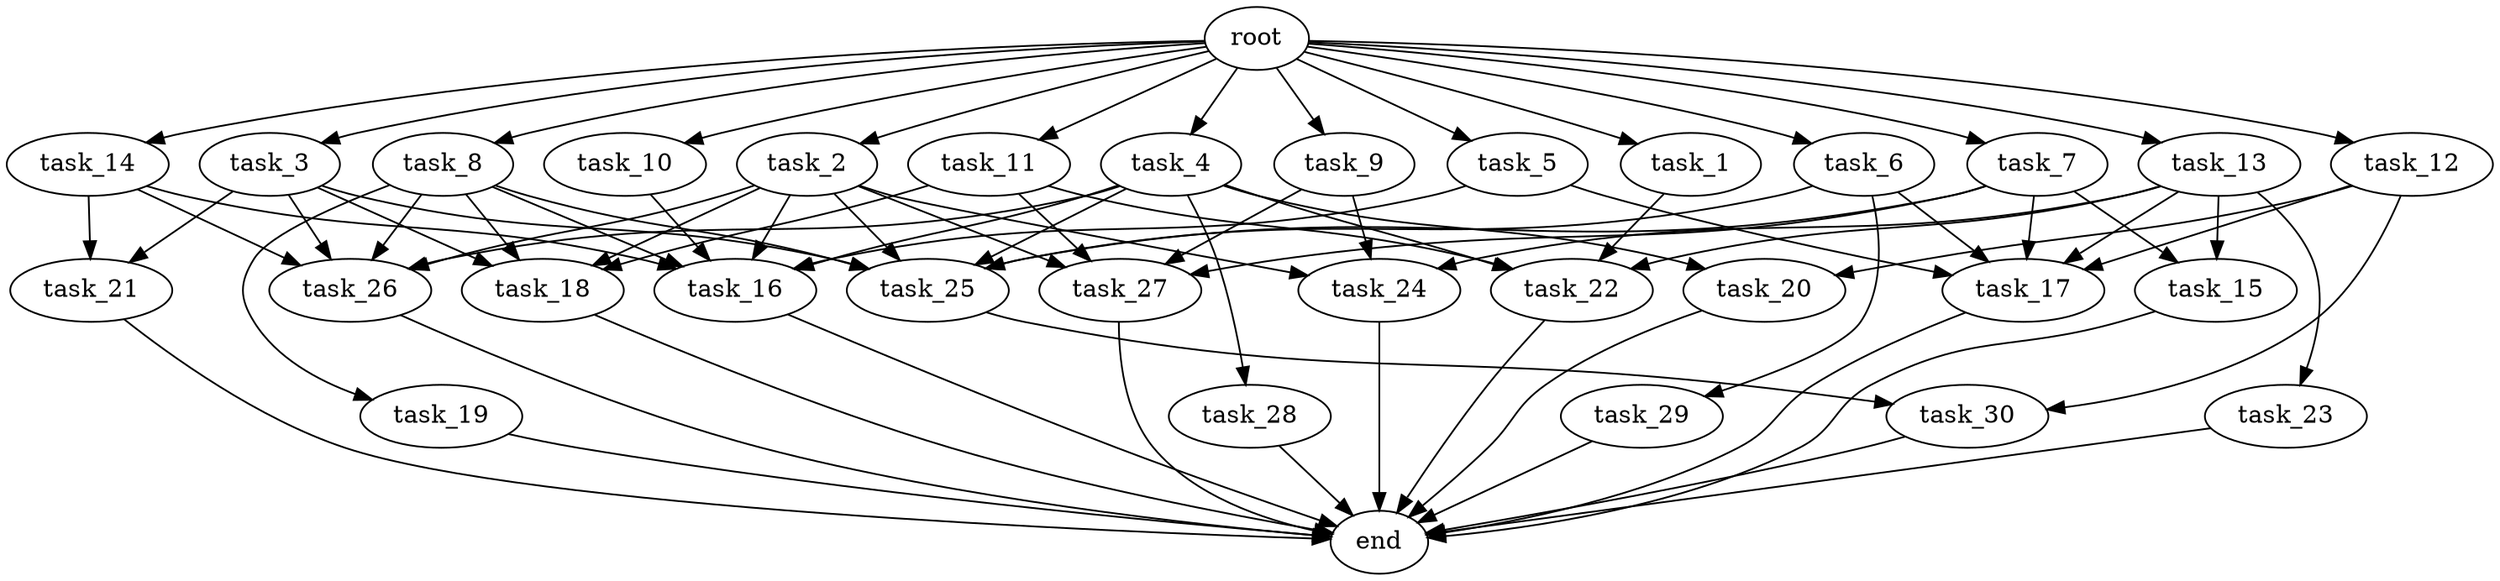 digraph G {
  root [size="0.000000e+00"];
  task_1 [size="6.946500e+10"];
  task_2 [size="2.744911e+10"];
  task_3 [size="5.271000e+10"];
  task_4 [size="5.246937e+10"];
  task_5 [size="6.958599e+10"];
  task_6 [size="6.120925e+10"];
  task_7 [size="1.093913e+10"];
  task_8 [size="7.297555e+10"];
  task_9 [size="6.290157e+10"];
  task_10 [size="9.871905e+10"];
  task_11 [size="4.837146e+10"];
  task_12 [size="6.886854e+10"];
  task_13 [size="9.338983e+10"];
  task_14 [size="9.862798e+10"];
  task_15 [size="2.872586e+10"];
  task_16 [size="6.088837e+10"];
  task_17 [size="3.165569e+10"];
  task_18 [size="5.254387e+10"];
  task_19 [size="9.950248e+10"];
  task_20 [size="3.539180e+10"];
  task_21 [size="1.298002e+10"];
  task_22 [size="5.626781e+10"];
  task_23 [size="5.197538e+10"];
  task_24 [size="6.318944e+10"];
  task_25 [size="4.925552e+10"];
  task_26 [size="1.799892e+10"];
  task_27 [size="6.094448e+10"];
  task_28 [size="7.086162e+10"];
  task_29 [size="9.792597e+10"];
  task_30 [size="1.680759e+08"];
  end [size="0.000000e+00"];

  root -> task_1 [size="1.000000e-12"];
  root -> task_2 [size="1.000000e-12"];
  root -> task_3 [size="1.000000e-12"];
  root -> task_4 [size="1.000000e-12"];
  root -> task_5 [size="1.000000e-12"];
  root -> task_6 [size="1.000000e-12"];
  root -> task_7 [size="1.000000e-12"];
  root -> task_8 [size="1.000000e-12"];
  root -> task_9 [size="1.000000e-12"];
  root -> task_10 [size="1.000000e-12"];
  root -> task_11 [size="1.000000e-12"];
  root -> task_12 [size="1.000000e-12"];
  root -> task_13 [size="1.000000e-12"];
  root -> task_14 [size="1.000000e-12"];
  task_1 -> task_22 [size="1.406695e+08"];
  task_2 -> task_16 [size="1.014806e+08"];
  task_2 -> task_18 [size="1.313597e+08"];
  task_2 -> task_24 [size="2.106315e+08"];
  task_2 -> task_25 [size="8.209253e+07"];
  task_2 -> task_26 [size="3.599785e+07"];
  task_2 -> task_27 [size="1.523612e+08"];
  task_3 -> task_18 [size="1.313597e+08"];
  task_3 -> task_21 [size="6.490008e+07"];
  task_3 -> task_25 [size="8.209253e+07"];
  task_3 -> task_26 [size="3.599785e+07"];
  task_4 -> task_16 [size="1.014806e+08"];
  task_4 -> task_20 [size="1.769590e+08"];
  task_4 -> task_22 [size="1.406695e+08"];
  task_4 -> task_25 [size="8.209253e+07"];
  task_4 -> task_26 [size="3.599785e+07"];
  task_4 -> task_28 [size="7.086162e+08"];
  task_5 -> task_16 [size="1.014806e+08"];
  task_5 -> task_17 [size="6.331138e+07"];
  task_6 -> task_17 [size="6.331138e+07"];
  task_6 -> task_25 [size="8.209253e+07"];
  task_6 -> task_29 [size="9.792597e+08"];
  task_7 -> task_15 [size="1.436293e+08"];
  task_7 -> task_17 [size="6.331138e+07"];
  task_7 -> task_25 [size="8.209253e+07"];
  task_7 -> task_27 [size="1.523612e+08"];
  task_8 -> task_16 [size="1.014806e+08"];
  task_8 -> task_18 [size="1.313597e+08"];
  task_8 -> task_19 [size="9.950248e+08"];
  task_8 -> task_25 [size="8.209253e+07"];
  task_8 -> task_26 [size="3.599785e+07"];
  task_9 -> task_24 [size="2.106315e+08"];
  task_9 -> task_27 [size="1.523612e+08"];
  task_10 -> task_16 [size="1.014806e+08"];
  task_11 -> task_18 [size="1.313597e+08"];
  task_11 -> task_22 [size="1.406695e+08"];
  task_11 -> task_27 [size="1.523612e+08"];
  task_12 -> task_17 [size="6.331138e+07"];
  task_12 -> task_20 [size="1.769590e+08"];
  task_12 -> task_30 [size="8.403796e+05"];
  task_13 -> task_15 [size="1.436293e+08"];
  task_13 -> task_17 [size="6.331138e+07"];
  task_13 -> task_22 [size="1.406695e+08"];
  task_13 -> task_23 [size="5.197538e+08"];
  task_13 -> task_24 [size="2.106315e+08"];
  task_14 -> task_16 [size="1.014806e+08"];
  task_14 -> task_21 [size="6.490008e+07"];
  task_14 -> task_26 [size="3.599785e+07"];
  task_15 -> end [size="1.000000e-12"];
  task_16 -> end [size="1.000000e-12"];
  task_17 -> end [size="1.000000e-12"];
  task_18 -> end [size="1.000000e-12"];
  task_19 -> end [size="1.000000e-12"];
  task_20 -> end [size="1.000000e-12"];
  task_21 -> end [size="1.000000e-12"];
  task_22 -> end [size="1.000000e-12"];
  task_23 -> end [size="1.000000e-12"];
  task_24 -> end [size="1.000000e-12"];
  task_25 -> task_30 [size="8.403796e+05"];
  task_26 -> end [size="1.000000e-12"];
  task_27 -> end [size="1.000000e-12"];
  task_28 -> end [size="1.000000e-12"];
  task_29 -> end [size="1.000000e-12"];
  task_30 -> end [size="1.000000e-12"];
}
